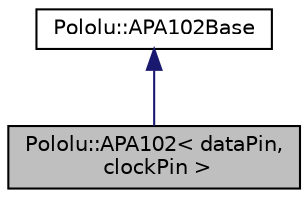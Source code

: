 digraph "Pololu::APA102&lt; dataPin, clockPin &gt;"
{
  edge [fontname="Helvetica",fontsize="10",labelfontname="Helvetica",labelfontsize="10"];
  node [fontname="Helvetica",fontsize="10",shape=record];
  Node1 [label="Pololu::APA102\< dataPin,\l clockPin \>",height=0.2,width=0.4,color="black", fillcolor="grey75", style="filled", fontcolor="black"];
  Node2 -> Node1 [dir="back",color="midnightblue",fontsize="10",style="solid",fontname="Helvetica"];
  Node2 [label="Pololu::APA102Base",height=0.2,width=0.4,color="black", fillcolor="white", style="filled",URL="$classPololu_1_1APA102Base.html"];
}
